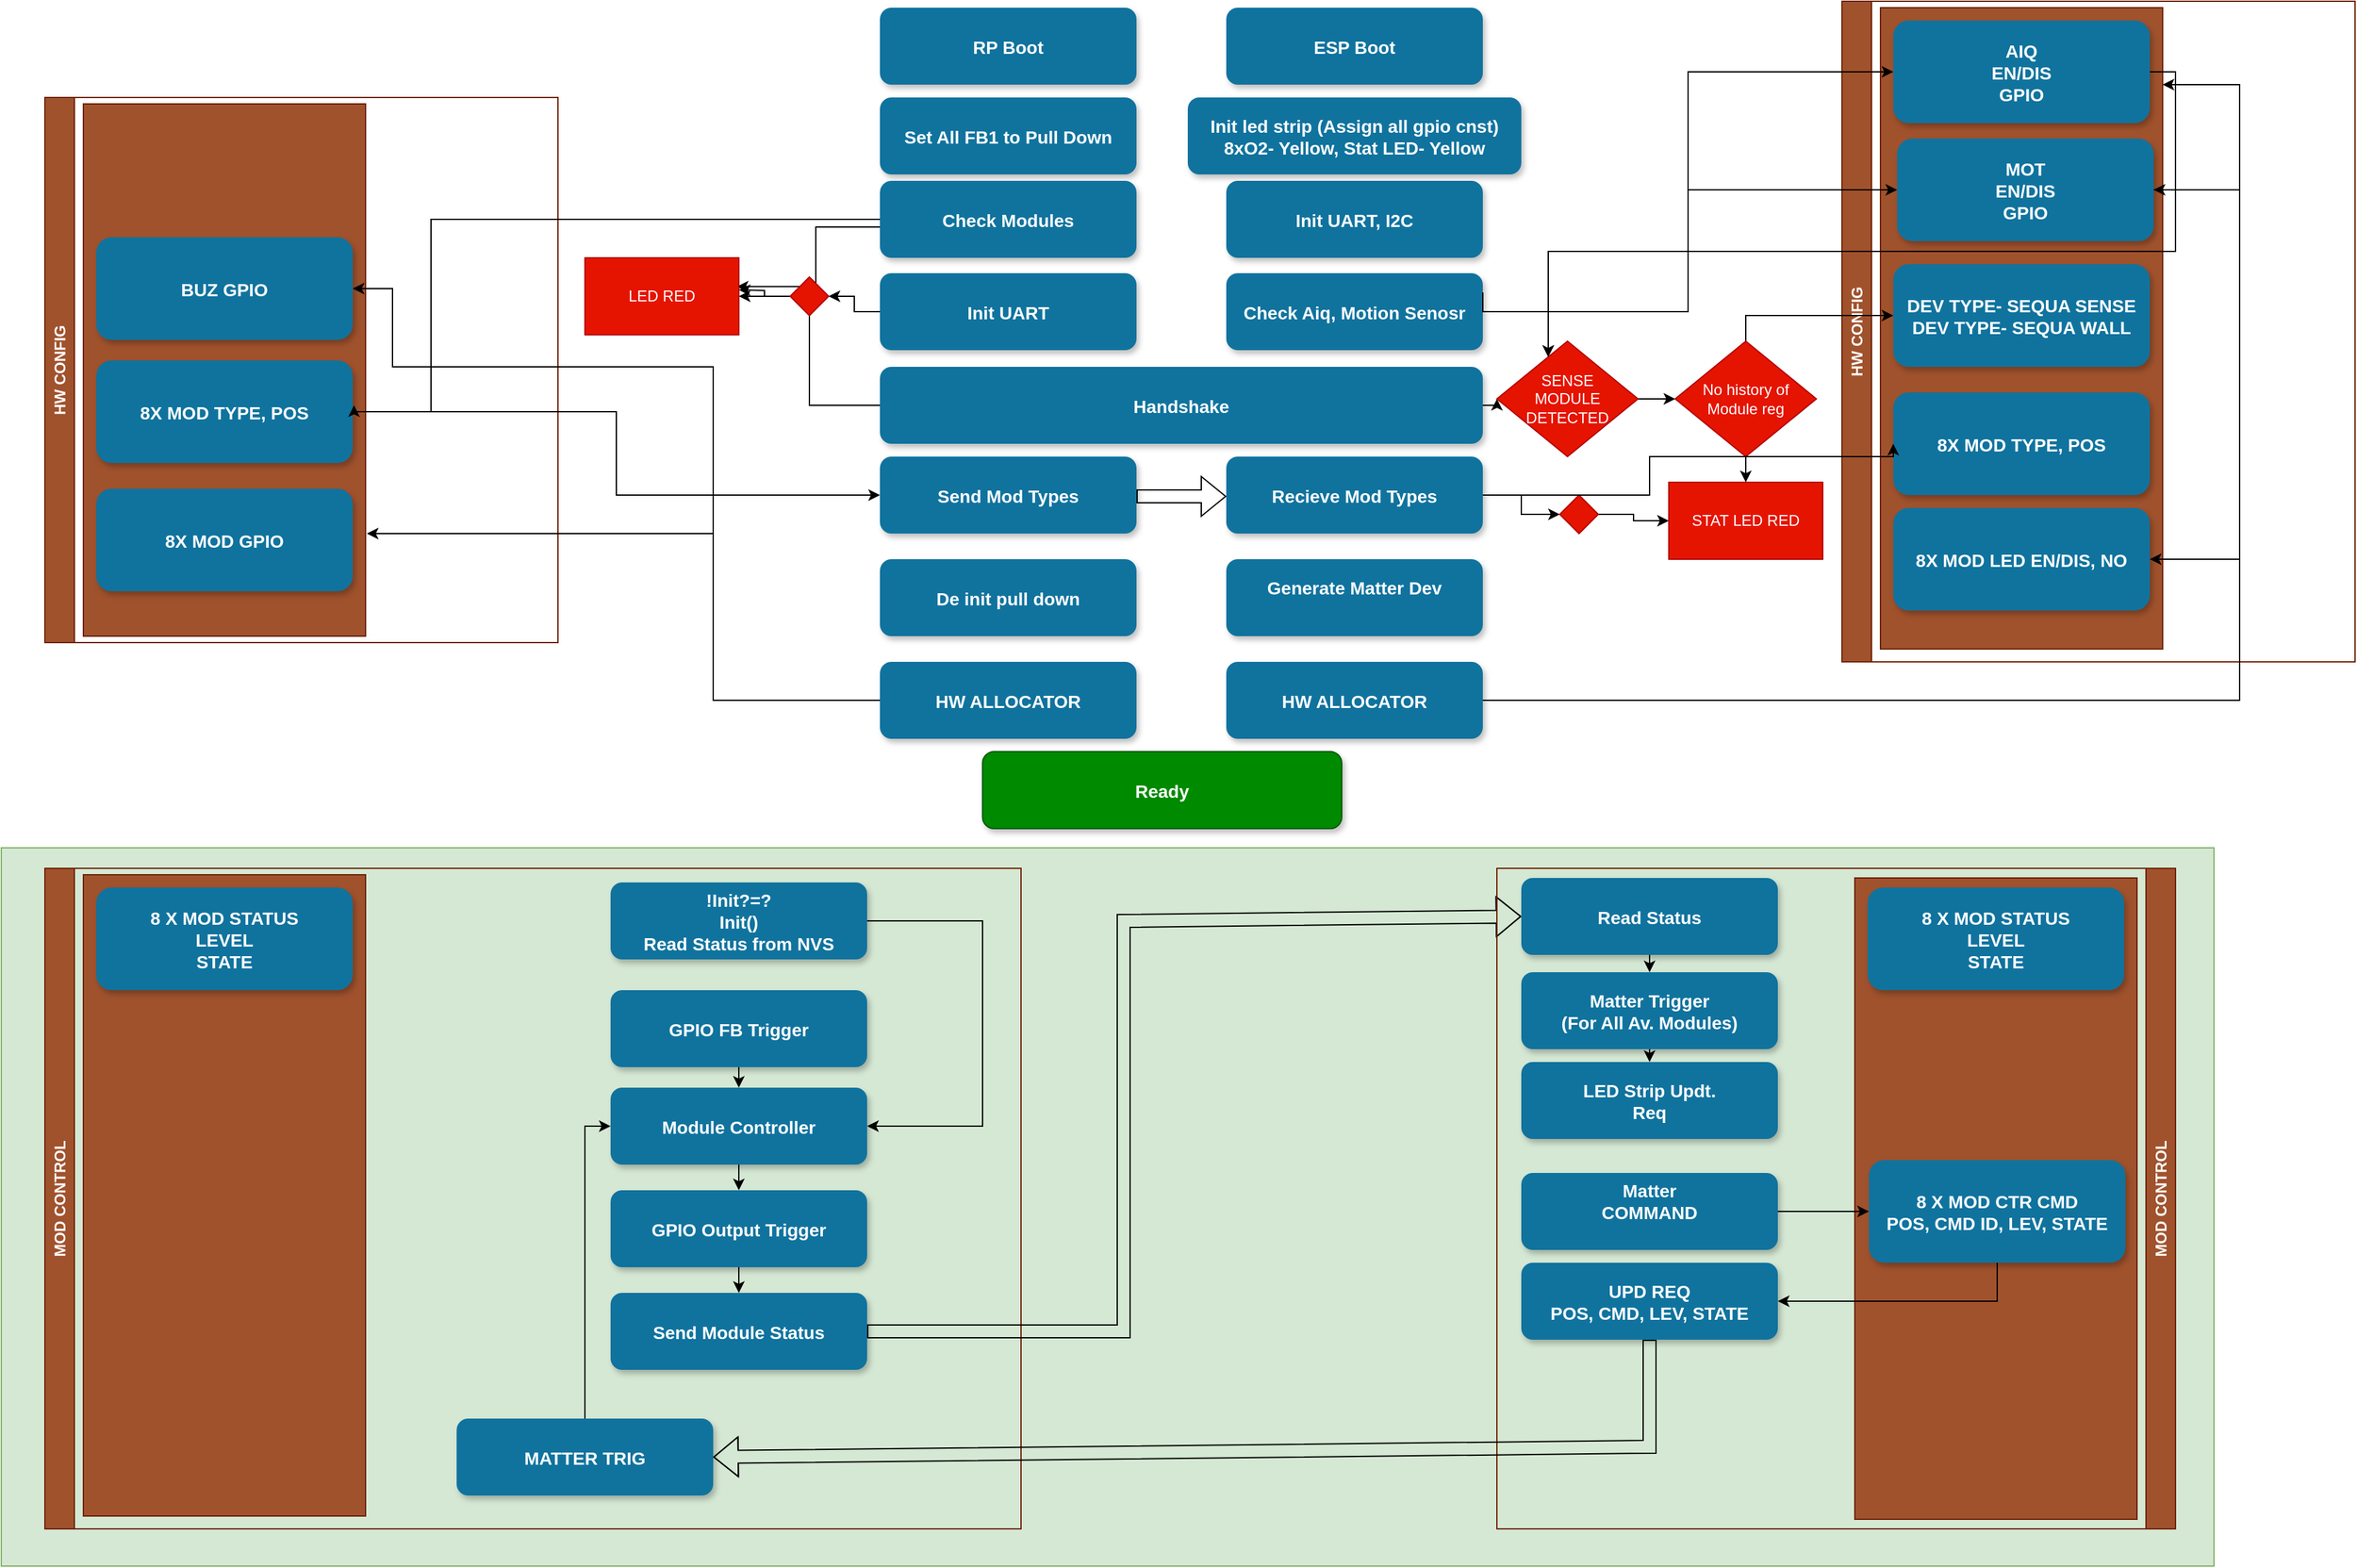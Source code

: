 <mxfile version="25.0.0">
  <diagram id="EVfJHVFVR5TidSL9Ph4I" name="2-OP_Seq">
    <mxGraphModel dx="4659" dy="1400" grid="1" gridSize="10" guides="1" tooltips="1" connect="1" arrows="1" fold="1" page="1" pageScale="1" pageWidth="2339" pageHeight="3300" math="0" shadow="0">
      <root>
        <mxCell id="0" />
        <mxCell id="1" parent="0" />
        <mxCell id="MihCyDH1hDyaD9aGKYYH-7" value="" style="rounded=0;whiteSpace=wrap;html=1;fillColor=#d5e8d4;strokeColor=#82b366;" vertex="1" parent="1">
          <mxGeometry x="-355" y="675" width="1725" height="560" as="geometry" />
        </mxCell>
        <mxCell id="Tqrooi8KXNfOaJ4p9aSY-1" value="RP Boot" style="rounded=1;fillColor=#10739E;strokeColor=none;shadow=1;gradientColor=none;fontStyle=1;fontColor=#FFFFFF;fontSize=14;" parent="1" vertex="1">
          <mxGeometry x="330" y="20" width="200" height="60" as="geometry" />
        </mxCell>
        <mxCell id="Tqrooi8KXNfOaJ4p9aSY-2" value="ESP Boot" style="rounded=1;fillColor=#10739E;strokeColor=none;shadow=1;gradientColor=none;fontStyle=1;fontColor=#FFFFFF;fontSize=14;" parent="1" vertex="1">
          <mxGeometry x="600" y="20" width="200" height="60" as="geometry" />
        </mxCell>
        <mxCell id="Tqrooi8KXNfOaJ4p9aSY-3" value="Set All FB1 to Pull Down" style="rounded=1;fillColor=#10739E;strokeColor=none;shadow=1;gradientColor=none;fontStyle=1;fontColor=#FFFFFF;fontSize=14;" parent="1" vertex="1">
          <mxGeometry x="330" y="90" width="200" height="60" as="geometry" />
        </mxCell>
        <mxCell id="Tqrooi8KXNfOaJ4p9aSY-4" value="Init UART, I2C" style="rounded=1;fillColor=#10739E;strokeColor=none;shadow=1;gradientColor=none;fontStyle=1;fontColor=#FFFFFF;fontSize=14;" parent="1" vertex="1">
          <mxGeometry x="600" y="155" width="200" height="60" as="geometry" />
        </mxCell>
        <mxCell id="Tqrooi8KXNfOaJ4p9aSY-55" style="edgeStyle=orthogonalEdgeStyle;rounded=0;orthogonalLoop=1;jettySize=auto;html=1;exitX=0;exitY=0.5;exitDx=0;exitDy=0;entryX=1;entryY=0.5;entryDx=0;entryDy=0;" parent="1" source="Tqrooi8KXNfOaJ4p9aSY-6" target="Tqrooi8KXNfOaJ4p9aSY-53" edge="1">
          <mxGeometry relative="1" as="geometry" />
        </mxCell>
        <mxCell id="Tqrooi8KXNfOaJ4p9aSY-63" style="edgeStyle=orthogonalEdgeStyle;rounded=0;orthogonalLoop=1;jettySize=auto;html=1;exitX=1;exitY=0.5;exitDx=0;exitDy=0;entryX=0;entryY=0.5;entryDx=0;entryDy=0;" parent="1" source="Tqrooi8KXNfOaJ4p9aSY-6" target="Tqrooi8KXNfOaJ4p9aSY-33" edge="1">
          <mxGeometry relative="1" as="geometry" />
        </mxCell>
        <mxCell id="Tqrooi8KXNfOaJ4p9aSY-6" value="Handshake" style="rounded=1;fillColor=#10739E;strokeColor=none;shadow=1;gradientColor=none;fontStyle=1;fontColor=#FFFFFF;fontSize=14;" parent="1" vertex="1">
          <mxGeometry x="330" y="300" width="470" height="60" as="geometry" />
        </mxCell>
        <mxCell id="Tqrooi8KXNfOaJ4p9aSY-56" style="edgeStyle=orthogonalEdgeStyle;rounded=0;orthogonalLoop=1;jettySize=auto;html=1;exitX=0;exitY=0.5;exitDx=0;exitDy=0;" parent="1" source="Tqrooi8KXNfOaJ4p9aSY-58" edge="1">
          <mxGeometry relative="1" as="geometry">
            <mxPoint x="220" y="240" as="targetPoint" />
          </mxGeometry>
        </mxCell>
        <mxCell id="Tqrooi8KXNfOaJ4p9aSY-7" value="Init UART" style="rounded=1;fillColor=#10739E;strokeColor=none;shadow=1;gradientColor=none;fontStyle=1;fontColor=#FFFFFF;fontSize=14;" parent="1" vertex="1">
          <mxGeometry x="330" y="227" width="200" height="60" as="geometry" />
        </mxCell>
        <mxCell id="Tqrooi8KXNfOaJ4p9aSY-57" style="edgeStyle=orthogonalEdgeStyle;rounded=0;orthogonalLoop=1;jettySize=auto;html=1;exitX=0;exitY=0.5;exitDx=0;exitDy=0;entryX=0.987;entryY=0.374;entryDx=0;entryDy=0;entryPerimeter=0;" parent="1" target="Tqrooi8KXNfOaJ4p9aSY-53" edge="1">
          <mxGeometry relative="1" as="geometry">
            <mxPoint x="270" y="245" as="targetPoint" />
            <mxPoint x="380" y="190" as="sourcePoint" />
            <Array as="points">
              <mxPoint x="380" y="191" />
              <mxPoint x="280" y="191" />
              <mxPoint x="280" y="237" />
            </Array>
          </mxGeometry>
        </mxCell>
        <mxCell id="Tqrooi8KXNfOaJ4p9aSY-8" value="Check Modules" style="rounded=1;fillColor=#10739E;strokeColor=none;shadow=1;gradientColor=none;fontStyle=1;fontColor=#FFFFFF;fontSize=14;" parent="1" vertex="1">
          <mxGeometry x="330" y="155" width="200" height="60" as="geometry" />
        </mxCell>
        <mxCell id="Tqrooi8KXNfOaJ4p9aSY-11" value="Init led strip (Assign all gpio cnst)&#xa;8xO2- Yellow, Stat LED- Yellow" style="rounded=1;fillColor=#10739E;strokeColor=none;shadow=1;gradientColor=none;fontStyle=1;fontColor=#FFFFFF;fontSize=14;" parent="1" vertex="1">
          <mxGeometry x="570" y="90" width="260" height="60" as="geometry" />
        </mxCell>
        <mxCell id="Tqrooi8KXNfOaJ4p9aSY-12" value="Check Aiq, Motion Senosr" style="rounded=1;fillColor=#10739E;strokeColor=none;shadow=1;gradientColor=none;fontStyle=1;fontColor=#FFFFFF;fontSize=14;" parent="1" vertex="1">
          <mxGeometry x="600" y="227" width="200" height="60" as="geometry" />
        </mxCell>
        <mxCell id="Tqrooi8KXNfOaJ4p9aSY-20" value="HW CONFIG" style="swimlane;horizontal=0;whiteSpace=wrap;html=1;fillColor=#a0522d;strokeColor=#6D1F00;fontColor=#ffffff;" parent="1" vertex="1">
          <mxGeometry x="1080" y="15" width="400" height="515" as="geometry" />
        </mxCell>
        <mxCell id="Tqrooi8KXNfOaJ4p9aSY-21" value="" style="rounded=0;whiteSpace=wrap;html=1;fillColor=#a0522d;fontColor=#ffffff;strokeColor=#6D1F00;" parent="Tqrooi8KXNfOaJ4p9aSY-20" vertex="1">
          <mxGeometry x="30" y="5" width="220" height="500" as="geometry" />
        </mxCell>
        <mxCell id="Tqrooi8KXNfOaJ4p9aSY-13" value="AIQ&#xa;EN/DIS&#xa;GPIO" style="rounded=1;fillColor=#10739E;strokeColor=none;shadow=1;gradientColor=none;fontStyle=1;fontColor=#FFFFFF;fontSize=14;" parent="Tqrooi8KXNfOaJ4p9aSY-20" vertex="1">
          <mxGeometry x="40" y="15" width="200" height="80" as="geometry" />
        </mxCell>
        <mxCell id="Tqrooi8KXNfOaJ4p9aSY-34" value="DEV TYPE- SEQUA SENSE&#xa;DEV TYPE- SEQUA WALL" style="rounded=1;fillColor=#10739E;strokeColor=none;shadow=1;gradientColor=none;fontStyle=1;fontColor=#FFFFFF;fontSize=14;" parent="Tqrooi8KXNfOaJ4p9aSY-20" vertex="1">
          <mxGeometry x="40" y="205" width="200" height="80" as="geometry" />
        </mxCell>
        <mxCell id="Tqrooi8KXNfOaJ4p9aSY-43" value="8X MOD TYPE, POS" style="rounded=1;fillColor=#10739E;strokeColor=none;shadow=1;gradientColor=none;fontStyle=1;fontColor=#FFFFFF;fontSize=14;" parent="Tqrooi8KXNfOaJ4p9aSY-20" vertex="1">
          <mxGeometry x="40" y="305" width="200" height="80" as="geometry" />
        </mxCell>
        <mxCell id="Tqrooi8KXNfOaJ4p9aSY-39" style="edgeStyle=orthogonalEdgeStyle;rounded=0;orthogonalLoop=1;jettySize=auto;html=1;exitX=1;exitY=0.5;exitDx=0;exitDy=0;" parent="1" source="Tqrooi8KXNfOaJ4p9aSY-22" target="Tqrooi8KXNfOaJ4p9aSY-33" edge="1">
          <mxGeometry relative="1" as="geometry">
            <Array as="points">
              <mxPoint x="1340" y="162" />
              <mxPoint x="1340" y="210" />
              <mxPoint x="851" y="210" />
            </Array>
          </mxGeometry>
        </mxCell>
        <mxCell id="Tqrooi8KXNfOaJ4p9aSY-22" value="MOT&#xa;EN/DIS&#xa;GPIO" style="rounded=1;fillColor=#10739E;strokeColor=none;shadow=1;gradientColor=none;fontStyle=1;fontColor=#FFFFFF;fontSize=14;" parent="1" vertex="1">
          <mxGeometry x="1123" y="122" width="200" height="80" as="geometry" />
        </mxCell>
        <mxCell id="Tqrooi8KXNfOaJ4p9aSY-29" value="Send Mod Types" style="rounded=1;fillColor=#10739E;strokeColor=none;shadow=1;gradientColor=none;fontStyle=1;fontColor=#FFFFFF;fontSize=14;" parent="1" vertex="1">
          <mxGeometry x="330" y="370" width="200" height="60" as="geometry" />
        </mxCell>
        <mxCell id="Tqrooi8KXNfOaJ4p9aSY-64" style="edgeStyle=orthogonalEdgeStyle;rounded=0;orthogonalLoop=1;jettySize=auto;html=1;exitX=1;exitY=0.5;exitDx=0;exitDy=0;entryX=0;entryY=0.5;entryDx=0;entryDy=0;" parent="1" source="Tqrooi8KXNfOaJ4p9aSY-65" target="Tqrooi8KXNfOaJ4p9aSY-60" edge="1">
          <mxGeometry relative="1" as="geometry" />
        </mxCell>
        <mxCell id="Tqrooi8KXNfOaJ4p9aSY-30" value="Recieve Mod Types" style="rounded=1;fillColor=#10739E;strokeColor=none;shadow=1;gradientColor=none;fontStyle=1;fontColor=#FFFFFF;fontSize=14;" parent="1" vertex="1">
          <mxGeometry x="600" y="370" width="200" height="60" as="geometry" />
        </mxCell>
        <mxCell id="Tqrooi8KXNfOaJ4p9aSY-48" value="" style="edgeStyle=orthogonalEdgeStyle;rounded=0;orthogonalLoop=1;jettySize=auto;html=1;" parent="1" source="Tqrooi8KXNfOaJ4p9aSY-33" target="Tqrooi8KXNfOaJ4p9aSY-47" edge="1">
          <mxGeometry relative="1" as="geometry" />
        </mxCell>
        <mxCell id="Tqrooi8KXNfOaJ4p9aSY-33" value="SENSE&lt;div&gt;MODULE&lt;/div&gt;&lt;div&gt;DETECTED&lt;/div&gt;" style="rhombus;whiteSpace=wrap;html=1;fillColor=#e51400;fontColor=#ffffff;strokeColor=#B20000;" parent="1" vertex="1">
          <mxGeometry x="811" y="280" width="110" height="90" as="geometry" />
        </mxCell>
        <mxCell id="Tqrooi8KXNfOaJ4p9aSY-38" style="edgeStyle=orthogonalEdgeStyle;rounded=0;orthogonalLoop=1;jettySize=auto;html=1;exitX=1;exitY=0.5;exitDx=0;exitDy=0;" parent="1" source="Tqrooi8KXNfOaJ4p9aSY-13" target="Tqrooi8KXNfOaJ4p9aSY-33" edge="1">
          <mxGeometry relative="1" as="geometry">
            <mxPoint x="1190" y="200" as="targetPoint" />
            <Array as="points">
              <mxPoint x="1340" y="70" />
              <mxPoint x="1340" y="210" />
              <mxPoint x="851" y="210" />
            </Array>
          </mxGeometry>
        </mxCell>
        <mxCell id="Tqrooi8KXNfOaJ4p9aSY-40" style="edgeStyle=orthogonalEdgeStyle;rounded=0;orthogonalLoop=1;jettySize=auto;html=1;exitX=1;exitY=0.5;exitDx=0;exitDy=0;entryX=0;entryY=0.5;entryDx=0;entryDy=0;" parent="1" source="Tqrooi8KXNfOaJ4p9aSY-12" target="Tqrooi8KXNfOaJ4p9aSY-13" edge="1">
          <mxGeometry relative="1" as="geometry" />
        </mxCell>
        <mxCell id="Tqrooi8KXNfOaJ4p9aSY-41" style="edgeStyle=orthogonalEdgeStyle;rounded=0;orthogonalLoop=1;jettySize=auto;html=1;exitX=1;exitY=0.25;exitDx=0;exitDy=0;entryX=0;entryY=0.5;entryDx=0;entryDy=0;" parent="1" source="Tqrooi8KXNfOaJ4p9aSY-12" target="Tqrooi8KXNfOaJ4p9aSY-22" edge="1">
          <mxGeometry relative="1" as="geometry">
            <Array as="points">
              <mxPoint x="800" y="257" />
              <mxPoint x="960" y="257" />
              <mxPoint x="960" y="162" />
            </Array>
          </mxGeometry>
        </mxCell>
        <mxCell id="Tqrooi8KXNfOaJ4p9aSY-49" style="edgeStyle=orthogonalEdgeStyle;rounded=0;orthogonalLoop=1;jettySize=auto;html=1;exitX=0.5;exitY=0;exitDx=0;exitDy=0;" parent="1" source="Tqrooi8KXNfOaJ4p9aSY-47" target="Tqrooi8KXNfOaJ4p9aSY-34" edge="1">
          <mxGeometry relative="1" as="geometry" />
        </mxCell>
        <mxCell id="Tqrooi8KXNfOaJ4p9aSY-61" style="edgeStyle=orthogonalEdgeStyle;rounded=0;orthogonalLoop=1;jettySize=auto;html=1;exitX=0.5;exitY=1;exitDx=0;exitDy=0;entryX=0.5;entryY=0;entryDx=0;entryDy=0;" parent="1" source="Tqrooi8KXNfOaJ4p9aSY-47" target="Tqrooi8KXNfOaJ4p9aSY-60" edge="1">
          <mxGeometry relative="1" as="geometry" />
        </mxCell>
        <mxCell id="Tqrooi8KXNfOaJ4p9aSY-47" value="No history of&lt;div&gt;Module reg&lt;/div&gt;" style="rhombus;whiteSpace=wrap;html=1;fillColor=#e51400;fontColor=#ffffff;strokeColor=#B20000;" parent="1" vertex="1">
          <mxGeometry x="950" y="280" width="110" height="90" as="geometry" />
        </mxCell>
        <mxCell id="Tqrooi8KXNfOaJ4p9aSY-53" value="LED RED" style="whiteSpace=wrap;html=1;fillColor=#e51400;strokeColor=#B20000;fontColor=#ffffff;" parent="1" vertex="1">
          <mxGeometry x="100" y="215" width="120" height="60" as="geometry" />
        </mxCell>
        <mxCell id="Tqrooi8KXNfOaJ4p9aSY-59" value="" style="edgeStyle=orthogonalEdgeStyle;rounded=0;orthogonalLoop=1;jettySize=auto;html=1;exitX=0;exitY=0.5;exitDx=0;exitDy=0;" parent="1" source="Tqrooi8KXNfOaJ4p9aSY-7" target="Tqrooi8KXNfOaJ4p9aSY-58" edge="1">
          <mxGeometry relative="1" as="geometry">
            <mxPoint x="220" y="240" as="targetPoint" />
            <mxPoint x="330" y="257" as="sourcePoint" />
          </mxGeometry>
        </mxCell>
        <mxCell id="Tqrooi8KXNfOaJ4p9aSY-58" value="" style="rhombus;whiteSpace=wrap;html=1;fillColor=#e51400;fontColor=#ffffff;strokeColor=#B20000;" parent="1" vertex="1">
          <mxGeometry x="260" y="230" width="30" height="30" as="geometry" />
        </mxCell>
        <mxCell id="Tqrooi8KXNfOaJ4p9aSY-60" value="STAT LED RED" style="whiteSpace=wrap;html=1;fillColor=#e51400;strokeColor=#B20000;fontColor=#ffffff;" parent="1" vertex="1">
          <mxGeometry x="945" y="390" width="120" height="60" as="geometry" />
        </mxCell>
        <mxCell id="Tqrooi8KXNfOaJ4p9aSY-66" value="" style="edgeStyle=orthogonalEdgeStyle;rounded=0;orthogonalLoop=1;jettySize=auto;html=1;exitX=1;exitY=0.5;exitDx=0;exitDy=0;entryX=0;entryY=0.5;entryDx=0;entryDy=0;" parent="1" source="Tqrooi8KXNfOaJ4p9aSY-30" target="Tqrooi8KXNfOaJ4p9aSY-65" edge="1">
          <mxGeometry relative="1" as="geometry">
            <mxPoint x="800" y="400" as="sourcePoint" />
            <mxPoint x="945" y="420" as="targetPoint" />
          </mxGeometry>
        </mxCell>
        <mxCell id="Tqrooi8KXNfOaJ4p9aSY-65" value="" style="rhombus;whiteSpace=wrap;html=1;fillColor=#e51400;fontColor=#ffffff;strokeColor=#B20000;" parent="1" vertex="1">
          <mxGeometry x="860" y="400" width="30" height="30" as="geometry" />
        </mxCell>
        <mxCell id="Tqrooi8KXNfOaJ4p9aSY-67" style="edgeStyle=orthogonalEdgeStyle;rounded=0;orthogonalLoop=1;jettySize=auto;html=1;exitX=1;exitY=0.5;exitDx=0;exitDy=0;entryX=0;entryY=0.5;entryDx=0;entryDy=0;" parent="1" source="Tqrooi8KXNfOaJ4p9aSY-30" target="Tqrooi8KXNfOaJ4p9aSY-43" edge="1">
          <mxGeometry relative="1" as="geometry">
            <mxPoint x="811" y="462.8" as="sourcePoint" />
            <mxPoint x="1133.4" y="430.0" as="targetPoint" />
            <Array as="points">
              <mxPoint x="930" y="400" />
              <mxPoint x="930" y="370" />
              <mxPoint x="1120" y="370" />
            </Array>
          </mxGeometry>
        </mxCell>
        <mxCell id="Tqrooi8KXNfOaJ4p9aSY-69" value="MOD CONTROL" style="swimlane;horizontal=0;whiteSpace=wrap;html=1;fillColor=#a0522d;strokeColor=#6D1F00;fontColor=#ffffff;" parent="1" vertex="1">
          <mxGeometry x="-321" y="691" width="761" height="515" as="geometry" />
        </mxCell>
        <mxCell id="Tqrooi8KXNfOaJ4p9aSY-70" value="" style="rounded=0;whiteSpace=wrap;html=1;fillColor=#a0522d;fontColor=#ffffff;strokeColor=#6D1F00;" parent="Tqrooi8KXNfOaJ4p9aSY-69" vertex="1">
          <mxGeometry x="30" y="5" width="220" height="500" as="geometry" />
        </mxCell>
        <mxCell id="Tqrooi8KXNfOaJ4p9aSY-71" value="8 X MOD STATUS&#xa;LEVEL&#xa;STATE" style="rounded=1;fillColor=#10739E;strokeColor=none;shadow=1;gradientColor=none;fontStyle=1;fontColor=#FFFFFF;fontSize=14;" parent="Tqrooi8KXNfOaJ4p9aSY-69" vertex="1">
          <mxGeometry x="40" y="15" width="200" height="80" as="geometry" />
        </mxCell>
        <mxCell id="Tqrooi8KXNfOaJ4p9aSY-110" value="GPIO FB Trigger" style="rounded=1;fillColor=#10739E;strokeColor=none;shadow=1;gradientColor=none;fontStyle=1;fontColor=#FFFFFF;fontSize=14;" parent="Tqrooi8KXNfOaJ4p9aSY-69" vertex="1">
          <mxGeometry x="441" y="95" width="200" height="60" as="geometry" />
        </mxCell>
        <mxCell id="Tqrooi8KXNfOaJ4p9aSY-126" value="MATTER TRIG" style="rounded=1;fillColor=#10739E;strokeColor=none;shadow=1;gradientColor=none;fontStyle=1;fontColor=#FFFFFF;fontSize=14;" parent="Tqrooi8KXNfOaJ4p9aSY-69" vertex="1">
          <mxGeometry x="321" y="429" width="200" height="60" as="geometry" />
        </mxCell>
        <mxCell id="MihCyDH1hDyaD9aGKYYH-1" style="edgeStyle=orthogonalEdgeStyle;rounded=0;orthogonalLoop=1;jettySize=auto;html=1;exitX=1;exitY=0.5;exitDx=0;exitDy=0;entryX=1;entryY=0.5;entryDx=0;entryDy=0;" edge="1" parent="1" source="Tqrooi8KXNfOaJ4p9aSY-74" target="Tqrooi8KXNfOaJ4p9aSY-111">
          <mxGeometry relative="1" as="geometry">
            <Array as="points">
              <mxPoint x="410" y="732" />
              <mxPoint x="410" y="892" />
            </Array>
          </mxGeometry>
        </mxCell>
        <mxCell id="Tqrooi8KXNfOaJ4p9aSY-74" value="!Init?=?&#xa;Init()&#xa;Read Status from NVS" style="rounded=1;fillColor=#10739E;strokeColor=none;shadow=1;gradientColor=none;fontStyle=1;fontColor=#FFFFFF;fontSize=14;" parent="1" vertex="1">
          <mxGeometry x="120" y="702" width="200" height="60" as="geometry" />
        </mxCell>
        <mxCell id="Tqrooi8KXNfOaJ4p9aSY-76" value="HW CONFIG" style="swimlane;horizontal=0;whiteSpace=wrap;html=1;fillColor=#a0522d;strokeColor=#6D1F00;fontColor=#ffffff;" parent="1" vertex="1">
          <mxGeometry x="-321" y="90" width="400" height="425" as="geometry" />
        </mxCell>
        <mxCell id="Tqrooi8KXNfOaJ4p9aSY-77" value="" style="rounded=0;whiteSpace=wrap;html=1;fillColor=#a0522d;fontColor=#ffffff;strokeColor=#6D1F00;" parent="Tqrooi8KXNfOaJ4p9aSY-76" vertex="1">
          <mxGeometry x="30" y="5" width="220" height="415" as="geometry" />
        </mxCell>
        <mxCell id="Tqrooi8KXNfOaJ4p9aSY-78" value="BUZ GPIO" style="rounded=1;fillColor=#10739E;strokeColor=none;shadow=1;gradientColor=none;fontStyle=1;fontColor=#FFFFFF;fontSize=14;" parent="Tqrooi8KXNfOaJ4p9aSY-76" vertex="1">
          <mxGeometry x="40" y="109" width="200" height="80" as="geometry" />
        </mxCell>
        <mxCell id="Tqrooi8KXNfOaJ4p9aSY-79" value="8X MOD TYPE, POS" style="rounded=1;fillColor=#10739E;strokeColor=none;shadow=1;gradientColor=none;fontStyle=1;fontColor=#FFFFFF;fontSize=14;" parent="Tqrooi8KXNfOaJ4p9aSY-76" vertex="1">
          <mxGeometry x="40" y="205" width="200" height="80" as="geometry" />
        </mxCell>
        <mxCell id="Tqrooi8KXNfOaJ4p9aSY-80" value="8X MOD GPIO" style="rounded=1;fillColor=#10739E;strokeColor=none;shadow=1;gradientColor=none;fontStyle=1;fontColor=#FFFFFF;fontSize=14;" parent="Tqrooi8KXNfOaJ4p9aSY-76" vertex="1">
          <mxGeometry x="40" y="305" width="200" height="80" as="geometry" />
        </mxCell>
        <mxCell id="Tqrooi8KXNfOaJ4p9aSY-84" style="edgeStyle=orthogonalEdgeStyle;rounded=0;orthogonalLoop=1;jettySize=auto;html=1;" parent="Tqrooi8KXNfOaJ4p9aSY-76" source="Tqrooi8KXNfOaJ4p9aSY-8" edge="1">
          <mxGeometry relative="1" as="geometry">
            <mxPoint x="582" y="95" as="sourcePoint" />
            <mxPoint x="241" y="240" as="targetPoint" />
            <Array as="points">
              <mxPoint x="301" y="95" />
              <mxPoint x="301" y="245" />
            </Array>
          </mxGeometry>
        </mxCell>
        <mxCell id="Tqrooi8KXNfOaJ4p9aSY-88" style="edgeStyle=orthogonalEdgeStyle;rounded=0;orthogonalLoop=1;jettySize=auto;html=1;exitX=0;exitY=0.5;exitDx=0;exitDy=0;" parent="1" source="Tqrooi8KXNfOaJ4p9aSY-82" edge="1">
          <mxGeometry relative="1" as="geometry">
            <mxPoint x="-70" y="430" as="targetPoint" />
            <Array as="points">
              <mxPoint x="200" y="560" />
              <mxPoint x="200" y="430" />
            </Array>
          </mxGeometry>
        </mxCell>
        <mxCell id="Tqrooi8KXNfOaJ4p9aSY-89" style="edgeStyle=orthogonalEdgeStyle;rounded=0;orthogonalLoop=1;jettySize=auto;html=1;exitX=0;exitY=0.5;exitDx=0;exitDy=0;entryX=1;entryY=0.5;entryDx=0;entryDy=0;" parent="1" source="Tqrooi8KXNfOaJ4p9aSY-82" target="Tqrooi8KXNfOaJ4p9aSY-78" edge="1">
          <mxGeometry relative="1" as="geometry">
            <Array as="points">
              <mxPoint x="200" y="560" />
              <mxPoint x="200" y="300" />
              <mxPoint x="-50" y="300" />
              <mxPoint x="-50" y="239" />
            </Array>
          </mxGeometry>
        </mxCell>
        <mxCell id="Tqrooi8KXNfOaJ4p9aSY-82" value="HW ALLOCATOR" style="rounded=1;fillColor=#10739E;strokeColor=none;shadow=1;gradientColor=none;fontStyle=1;fontColor=#FFFFFF;fontSize=14;" parent="1" vertex="1">
          <mxGeometry x="330" y="530" width="200" height="60" as="geometry" />
        </mxCell>
        <mxCell id="Tqrooi8KXNfOaJ4p9aSY-92" style="edgeStyle=orthogonalEdgeStyle;rounded=0;orthogonalLoop=1;jettySize=auto;html=1;exitX=1;exitY=0.5;exitDx=0;exitDy=0;" parent="1" source="Tqrooi8KXNfOaJ4p9aSY-83" edge="1">
          <mxGeometry relative="1" as="geometry">
            <mxPoint x="1330" y="80" as="targetPoint" />
            <Array as="points">
              <mxPoint x="1390" y="560" />
              <mxPoint x="1390" y="80" />
            </Array>
          </mxGeometry>
        </mxCell>
        <mxCell id="Tqrooi8KXNfOaJ4p9aSY-93" style="edgeStyle=orthogonalEdgeStyle;rounded=0;orthogonalLoop=1;jettySize=auto;html=1;exitX=1;exitY=0.5;exitDx=0;exitDy=0;entryX=1;entryY=0.5;entryDx=0;entryDy=0;" parent="1" source="Tqrooi8KXNfOaJ4p9aSY-83" target="Tqrooi8KXNfOaJ4p9aSY-22" edge="1">
          <mxGeometry relative="1" as="geometry">
            <Array as="points">
              <mxPoint x="1390" y="560" />
              <mxPoint x="1390" y="162" />
            </Array>
          </mxGeometry>
        </mxCell>
        <mxCell id="Tqrooi8KXNfOaJ4p9aSY-95" style="edgeStyle=orthogonalEdgeStyle;rounded=0;orthogonalLoop=1;jettySize=auto;html=1;exitX=1;exitY=0.5;exitDx=0;exitDy=0;entryX=1;entryY=0.5;entryDx=0;entryDy=0;" parent="1" source="Tqrooi8KXNfOaJ4p9aSY-83" target="Tqrooi8KXNfOaJ4p9aSY-94" edge="1">
          <mxGeometry relative="1" as="geometry">
            <Array as="points">
              <mxPoint x="1390" y="560" />
              <mxPoint x="1390" y="450" />
            </Array>
          </mxGeometry>
        </mxCell>
        <mxCell id="Tqrooi8KXNfOaJ4p9aSY-83" value="HW ALLOCATOR" style="rounded=1;fillColor=#10739E;strokeColor=none;shadow=1;gradientColor=none;fontStyle=1;fontColor=#FFFFFF;fontSize=14;" parent="1" vertex="1">
          <mxGeometry x="600" y="530" width="200" height="60" as="geometry" />
        </mxCell>
        <mxCell id="Tqrooi8KXNfOaJ4p9aSY-85" style="edgeStyle=orthogonalEdgeStyle;rounded=0;orthogonalLoop=1;jettySize=auto;html=1;exitX=1;exitY=0.5;exitDx=0;exitDy=0;entryX=0;entryY=0.5;entryDx=0;entryDy=0;" parent="1" source="Tqrooi8KXNfOaJ4p9aSY-79" target="Tqrooi8KXNfOaJ4p9aSY-29" edge="1">
          <mxGeometry relative="1" as="geometry" />
        </mxCell>
        <mxCell id="Tqrooi8KXNfOaJ4p9aSY-90" value="" style="shape=flexArrow;endArrow=classic;html=1;rounded=0;entryX=0;entryY=0.5;entryDx=0;entryDy=0;exitX=1;exitY=0.5;exitDx=0;exitDy=0;" parent="1" source="Tqrooi8KXNfOaJ4p9aSY-109" target="Tqrooi8KXNfOaJ4p9aSY-75" edge="1">
          <mxGeometry width="50" height="50" relative="1" as="geometry">
            <mxPoint x="530" y="732" as="sourcePoint" />
            <mxPoint x="580" y="682" as="targetPoint" />
            <Array as="points">
              <mxPoint x="520" y="1052" />
              <mxPoint x="520" y="732" />
            </Array>
          </mxGeometry>
        </mxCell>
        <mxCell id="Tqrooi8KXNfOaJ4p9aSY-91" value="" style="shape=flexArrow;endArrow=classic;html=1;rounded=0;entryX=0;entryY=0.5;entryDx=0;entryDy=0;" parent="1" edge="1">
          <mxGeometry width="50" height="50" relative="1" as="geometry">
            <mxPoint x="530" y="401" as="sourcePoint" />
            <mxPoint x="600" y="401" as="targetPoint" />
          </mxGeometry>
        </mxCell>
        <mxCell id="Tqrooi8KXNfOaJ4p9aSY-94" value="8X MOD LED EN/DIS, NO" style="rounded=1;fillColor=#10739E;strokeColor=none;shadow=1;gradientColor=none;fontStyle=1;fontColor=#FFFFFF;fontSize=14;" parent="1" vertex="1">
          <mxGeometry x="1120" y="410" width="200" height="80" as="geometry" />
        </mxCell>
        <mxCell id="Tqrooi8KXNfOaJ4p9aSY-96" value="Generate Matter Dev&#xa;" style="rounded=1;fillColor=#10739E;strokeColor=none;shadow=1;gradientColor=none;fontStyle=1;fontColor=#FFFFFF;fontSize=14;" parent="1" vertex="1">
          <mxGeometry x="600" y="450" width="200" height="60" as="geometry" />
        </mxCell>
        <mxCell id="Tqrooi8KXNfOaJ4p9aSY-99" value="MOD CONTROL" style="swimlane;horizontal=0;whiteSpace=wrap;html=1;fillColor=#a0522d;strokeColor=#6D1F00;fontColor=#ffffff;direction=west;" parent="1" vertex="1">
          <mxGeometry x="811" y="691" width="529" height="515" as="geometry" />
        </mxCell>
        <mxCell id="Tqrooi8KXNfOaJ4p9aSY-100" value="" style="rounded=0;whiteSpace=wrap;html=1;fillColor=#a0522d;fontColor=#ffffff;strokeColor=#6D1F00;" parent="Tqrooi8KXNfOaJ4p9aSY-99" vertex="1">
          <mxGeometry x="279" y="7.5" width="220" height="500" as="geometry" />
        </mxCell>
        <mxCell id="Tqrooi8KXNfOaJ4p9aSY-101" value="8 X MOD STATUS&#xa;LEVEL&#xa;STATE" style="rounded=1;fillColor=#10739E;strokeColor=none;shadow=1;gradientColor=none;fontStyle=1;fontColor=#FFFFFF;fontSize=14;" parent="Tqrooi8KXNfOaJ4p9aSY-99" vertex="1">
          <mxGeometry x="289" y="15" width="200" height="80" as="geometry" />
        </mxCell>
        <mxCell id="MihCyDH1hDyaD9aGKYYH-3" style="edgeStyle=orthogonalEdgeStyle;rounded=0;orthogonalLoop=1;jettySize=auto;html=1;exitX=0.5;exitY=1;exitDx=0;exitDy=0;entryX=0.5;entryY=0;entryDx=0;entryDy=0;" edge="1" parent="Tqrooi8KXNfOaJ4p9aSY-99" source="Tqrooi8KXNfOaJ4p9aSY-106" target="Tqrooi8KXNfOaJ4p9aSY-130">
          <mxGeometry relative="1" as="geometry" />
        </mxCell>
        <mxCell id="Tqrooi8KXNfOaJ4p9aSY-106" value="Matter Trigger&#xa;(For All Av. Modules)" style="rounded=1;fillColor=#10739E;strokeColor=none;shadow=1;gradientColor=none;fontStyle=1;fontColor=#FFFFFF;fontSize=14;" parent="Tqrooi8KXNfOaJ4p9aSY-99" vertex="1">
          <mxGeometry x="19" y="81" width="200" height="60" as="geometry" />
        </mxCell>
        <mxCell id="MihCyDH1hDyaD9aGKYYH-2" style="edgeStyle=orthogonalEdgeStyle;rounded=0;orthogonalLoop=1;jettySize=auto;html=1;exitX=0.5;exitY=1;exitDx=0;exitDy=0;entryX=0.5;entryY=0;entryDx=0;entryDy=0;" edge="1" parent="Tqrooi8KXNfOaJ4p9aSY-99" source="Tqrooi8KXNfOaJ4p9aSY-75" target="Tqrooi8KXNfOaJ4p9aSY-106">
          <mxGeometry relative="1" as="geometry" />
        </mxCell>
        <mxCell id="Tqrooi8KXNfOaJ4p9aSY-75" value="Read Status" style="rounded=1;fillColor=#10739E;strokeColor=none;shadow=1;gradientColor=none;fontStyle=1;fontColor=#FFFFFF;fontSize=14;" parent="Tqrooi8KXNfOaJ4p9aSY-99" vertex="1">
          <mxGeometry x="19" y="7.5" width="200" height="60" as="geometry" />
        </mxCell>
        <mxCell id="Tqrooi8KXNfOaJ4p9aSY-123" style="edgeStyle=orthogonalEdgeStyle;rounded=0;orthogonalLoop=1;jettySize=auto;html=1;exitX=1;exitY=0.5;exitDx=0;exitDy=0;entryX=0;entryY=0.5;entryDx=0;entryDy=0;" parent="Tqrooi8KXNfOaJ4p9aSY-99" source="Tqrooi8KXNfOaJ4p9aSY-120" target="Tqrooi8KXNfOaJ4p9aSY-122" edge="1">
          <mxGeometry relative="1" as="geometry" />
        </mxCell>
        <mxCell id="Tqrooi8KXNfOaJ4p9aSY-120" value="Matter&#xa;COMMAND&#xa;" style="rounded=1;fillColor=#10739E;strokeColor=none;shadow=1;gradientColor=none;fontStyle=1;fontColor=#FFFFFF;fontSize=14;" parent="Tqrooi8KXNfOaJ4p9aSY-99" vertex="1">
          <mxGeometry x="19" y="237.5" width="200" height="60" as="geometry" />
        </mxCell>
        <mxCell id="MihCyDH1hDyaD9aGKYYH-9" style="edgeStyle=orthogonalEdgeStyle;rounded=0;orthogonalLoop=1;jettySize=auto;html=1;exitX=0.5;exitY=1;exitDx=0;exitDy=0;entryX=1;entryY=0.5;entryDx=0;entryDy=0;" edge="1" parent="Tqrooi8KXNfOaJ4p9aSY-99" source="Tqrooi8KXNfOaJ4p9aSY-122" target="Tqrooi8KXNfOaJ4p9aSY-124">
          <mxGeometry relative="1" as="geometry" />
        </mxCell>
        <mxCell id="Tqrooi8KXNfOaJ4p9aSY-122" value="8 X MOD CTR CMD&#xa;POS, CMD ID, LEV, STATE" style="rounded=1;fillColor=#10739E;strokeColor=none;shadow=1;gradientColor=none;fontStyle=1;fontColor=#FFFFFF;fontSize=14;" parent="Tqrooi8KXNfOaJ4p9aSY-99" vertex="1">
          <mxGeometry x="290" y="227.5" width="200" height="80" as="geometry" />
        </mxCell>
        <mxCell id="Tqrooi8KXNfOaJ4p9aSY-124" value="UPD REQ&#xa;POS, CMD, LEV, STATE" style="rounded=1;fillColor=#10739E;strokeColor=none;shadow=1;gradientColor=none;fontStyle=1;fontColor=#FFFFFF;fontSize=14;" parent="Tqrooi8KXNfOaJ4p9aSY-99" vertex="1">
          <mxGeometry x="19" y="307.5" width="200" height="60" as="geometry" />
        </mxCell>
        <mxCell id="Tqrooi8KXNfOaJ4p9aSY-130" value="LED Strip Updt.&#xa;Req" style="rounded=1;fillColor=#10739E;strokeColor=none;shadow=1;gradientColor=none;fontStyle=1;fontColor=#FFFFFF;fontSize=14;" parent="Tqrooi8KXNfOaJ4p9aSY-99" vertex="1">
          <mxGeometry x="19" y="151" width="200" height="60" as="geometry" />
        </mxCell>
        <mxCell id="MihCyDH1hDyaD9aGKYYH-4" style="edgeStyle=orthogonalEdgeStyle;rounded=0;orthogonalLoop=1;jettySize=auto;html=1;exitX=0.5;exitY=1;exitDx=0;exitDy=0;" edge="1" parent="Tqrooi8KXNfOaJ4p9aSY-99" source="Tqrooi8KXNfOaJ4p9aSY-130" target="Tqrooi8KXNfOaJ4p9aSY-130">
          <mxGeometry relative="1" as="geometry" />
        </mxCell>
        <mxCell id="MihCyDH1hDyaD9aGKYYH-5" style="edgeStyle=orthogonalEdgeStyle;rounded=0;orthogonalLoop=1;jettySize=auto;html=1;exitX=0.5;exitY=1;exitDx=0;exitDy=0;" edge="1" parent="Tqrooi8KXNfOaJ4p9aSY-99" source="Tqrooi8KXNfOaJ4p9aSY-120" target="Tqrooi8KXNfOaJ4p9aSY-120">
          <mxGeometry relative="1" as="geometry" />
        </mxCell>
        <mxCell id="Tqrooi8KXNfOaJ4p9aSY-109" value="Send Module Status" style="rounded=1;fillColor=#10739E;strokeColor=none;shadow=1;gradientColor=none;fontStyle=1;fontColor=#FFFFFF;fontSize=14;" parent="1" vertex="1">
          <mxGeometry x="120" y="1022" width="200" height="60" as="geometry" />
        </mxCell>
        <mxCell id="Tqrooi8KXNfOaJ4p9aSY-117" style="edgeStyle=orthogonalEdgeStyle;rounded=0;orthogonalLoop=1;jettySize=auto;html=1;exitX=0.5;exitY=1;exitDx=0;exitDy=0;entryX=0.5;entryY=0;entryDx=0;entryDy=0;" parent="1" source="Tqrooi8KXNfOaJ4p9aSY-110" target="Tqrooi8KXNfOaJ4p9aSY-111" edge="1">
          <mxGeometry relative="1" as="geometry" />
        </mxCell>
        <mxCell id="Tqrooi8KXNfOaJ4p9aSY-118" style="edgeStyle=orthogonalEdgeStyle;rounded=0;orthogonalLoop=1;jettySize=auto;html=1;exitX=0.5;exitY=1;exitDx=0;exitDy=0;entryX=0.5;entryY=0;entryDx=0;entryDy=0;" parent="1" source="Tqrooi8KXNfOaJ4p9aSY-111" target="Tqrooi8KXNfOaJ4p9aSY-115" edge="1">
          <mxGeometry relative="1" as="geometry" />
        </mxCell>
        <mxCell id="Tqrooi8KXNfOaJ4p9aSY-111" value="Module Controller" style="rounded=1;fillColor=#10739E;strokeColor=none;shadow=1;gradientColor=none;fontStyle=1;fontColor=#FFFFFF;fontSize=14;" parent="1" vertex="1">
          <mxGeometry x="120" y="862" width="200" height="60" as="geometry" />
        </mxCell>
        <mxCell id="Tqrooi8KXNfOaJ4p9aSY-119" style="edgeStyle=orthogonalEdgeStyle;rounded=0;orthogonalLoop=1;jettySize=auto;html=1;exitX=0.5;exitY=1;exitDx=0;exitDy=0;entryX=0.5;entryY=0;entryDx=0;entryDy=0;" parent="1" source="Tqrooi8KXNfOaJ4p9aSY-115" target="Tqrooi8KXNfOaJ4p9aSY-109" edge="1">
          <mxGeometry relative="1" as="geometry" />
        </mxCell>
        <mxCell id="Tqrooi8KXNfOaJ4p9aSY-115" value="GPIO Output Trigger" style="rounded=1;fillColor=#10739E;strokeColor=none;shadow=1;gradientColor=none;fontStyle=1;fontColor=#FFFFFF;fontSize=14;" parent="1" vertex="1">
          <mxGeometry x="120" y="942" width="200" height="60" as="geometry" />
        </mxCell>
        <mxCell id="Tqrooi8KXNfOaJ4p9aSY-128" style="edgeStyle=orthogonalEdgeStyle;rounded=0;orthogonalLoop=1;jettySize=auto;html=1;exitX=0.5;exitY=0;exitDx=0;exitDy=0;entryX=0;entryY=0.5;entryDx=0;entryDy=0;" parent="1" source="Tqrooi8KXNfOaJ4p9aSY-126" target="Tqrooi8KXNfOaJ4p9aSY-111" edge="1">
          <mxGeometry relative="1" as="geometry" />
        </mxCell>
        <mxCell id="Tqrooi8KXNfOaJ4p9aSY-129" value="" style="shape=flexArrow;endArrow=classic;html=1;rounded=0;entryX=1;entryY=0.5;entryDx=0;entryDy=0;exitX=0.5;exitY=1;exitDx=0;exitDy=0;" parent="1" source="Tqrooi8KXNfOaJ4p9aSY-124" target="Tqrooi8KXNfOaJ4p9aSY-126" edge="1">
          <mxGeometry width="50" height="50" relative="1" as="geometry">
            <mxPoint x="510" y="882" as="sourcePoint" />
            <mxPoint x="560" y="832" as="targetPoint" />
            <Array as="points">
              <mxPoint x="930" y="1142" />
            </Array>
          </mxGeometry>
        </mxCell>
        <mxCell id="MihCyDH1hDyaD9aGKYYH-8" value="Ready" style="rounded=1;fillColor=#008a00;strokeColor=#005700;shadow=1;fontStyle=1;fontColor=#ffffff;fontSize=14;" vertex="1" parent="1">
          <mxGeometry x="410" y="600" width="280" height="60" as="geometry" />
        </mxCell>
        <mxCell id="MihCyDH1hDyaD9aGKYYH-10" value="De init pull down" style="rounded=1;fillColor=#10739E;strokeColor=none;shadow=1;gradientColor=none;fontStyle=1;fontColor=#FFFFFF;fontSize=14;" vertex="1" parent="1">
          <mxGeometry x="330" y="450" width="200" height="60" as="geometry" />
        </mxCell>
      </root>
    </mxGraphModel>
  </diagram>
</mxfile>
